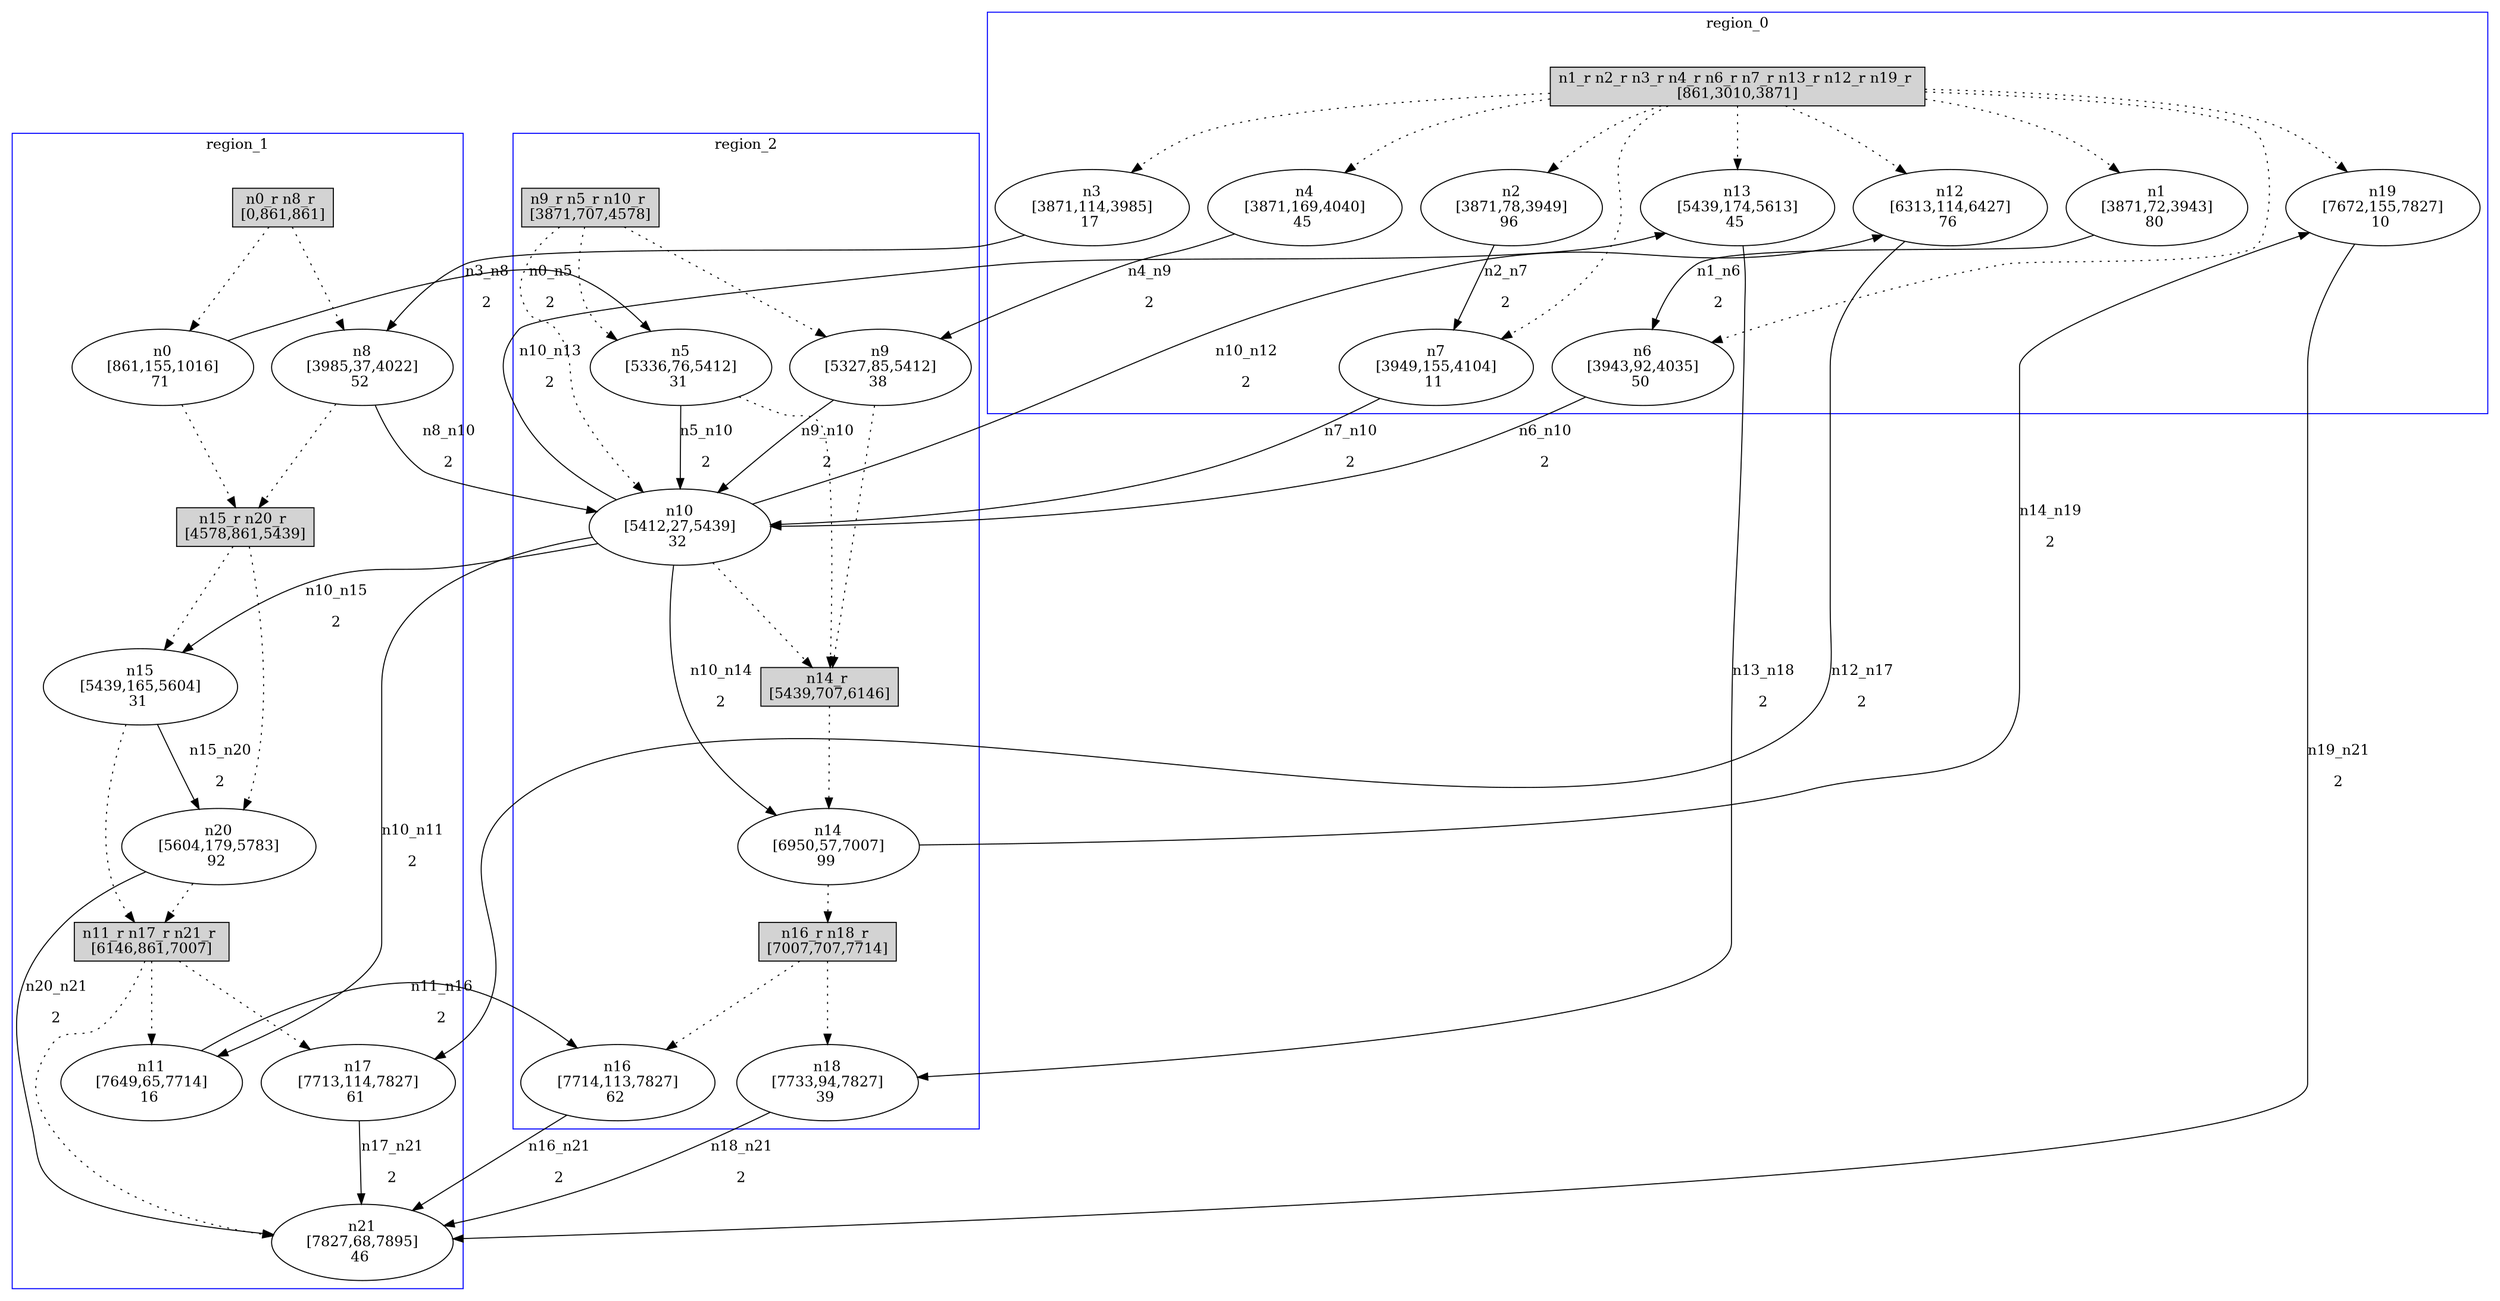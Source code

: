 //3-LSsolveMIPnSolStatus 2.
//4-SL 7895.
//5-LSsolveMIPsolveTime(double) 1.48401.
//6-reconfigurateNum(int) 7.
//7-reconfigurateTime(int) 7714.
digraph test_0 {
	size="28,40";
	subgraph cluster0 {
		stytle=filled;
		color=blue;
		label=region_0;
		reconfNode_0_1 [ shape = box, style = filled, label = "n1_r n2_r n3_r n4_r n6_r n7_r n13_r n12_r n19_r \n[861,3010,3871]" ];
		n1 [ label="n1\n[3871,72,3943]\n80 " ];
		n2 [ label="n2\n[3871,78,3949]\n96 " ];
		n3 [ label="n3\n[3871,114,3985]\n17 " ];
		n4 [ label="n4\n[3871,169,4040]\n45 " ];
		n6 [ label="n6\n[3943,92,4035]\n50 " ];
		n7 [ label="n7\n[3949,155,4104]\n11 " ];
		n13 [ label="n13\n[5439,174,5613]\n45 " ];
		n12 [ label="n12\n[6313,114,6427]\n76 " ];
		n19 [ label="n19\n[7672,155,7827]\n10 " ];
		reconfNode_0_1 -> n1 [ style = dotted ];
		reconfNode_0_1 -> n2 [ style = dotted ];
		reconfNode_0_1 -> n3 [ style = dotted ];
		reconfNode_0_1 -> n4 [ style = dotted ];
		reconfNode_0_1 -> n6 [ style = dotted ];
		reconfNode_0_1 -> n7 [ style = dotted ];
		reconfNode_0_1 -> n13 [ style = dotted ];
		reconfNode_0_1 -> n12 [ style = dotted ];
		reconfNode_0_1 -> n19 [ style = dotted ];
	}
	subgraph cluster1 {
		stytle=filled;
		color=blue;
		label=region_1;
		reconfNode_1_1 [ shape = box, style = filled, label = "n0_r n8_r \n[0,861,861]" ];
		n0 [ label="n0\n[861,155,1016]\n71 " ];
		n8 [ label="n8\n[3985,37,4022]\n52 " ];
		reconfNode_1_1 -> n0 [ style = dotted ];
		reconfNode_1_1 -> n8 [ style = dotted ];
		n0 -> reconfNode_1_2 [ style = dotted ];
		n8 -> reconfNode_1_2 [ style = dotted ];
		reconfNode_1_2 [ shape = box, style = filled, label = "n15_r n20_r \n[4578,861,5439]" ];
		n15 [ label="n15\n[5439,165,5604]\n31 " ];
		n20 [ label="n20\n[5604,179,5783]\n92 " ];
		reconfNode_1_2 -> n15 [ style = dotted ];
		reconfNode_1_2 -> n20 [ style = dotted ];
		n15 -> reconfNode_1_3 [ style = dotted ];
		n20 -> reconfNode_1_3 [ style = dotted ];
		reconfNode_1_3 [ shape = box, style = filled, label = "n11_r n17_r n21_r \n[6146,861,7007]" ];
		n11 [ label="n11\n[7649,65,7714]\n16 " ];
		n17 [ label="n17\n[7713,114,7827]\n61 " ];
		n21 [ label="n21\n[7827,68,7895]\n46 " ];
		reconfNode_1_3 -> n11 [ style = dotted ];
		reconfNode_1_3 -> n17 [ style = dotted ];
		reconfNode_1_3 -> n21 [ style = dotted ];
	}
	subgraph cluster2 {
		stytle=filled;
		color=blue;
		label=region_2;
		reconfNode_2_1 [ shape = box, style = filled, label = "n9_r n5_r n10_r \n[3871,707,4578]" ];
		n9 [ label="n9\n[5327,85,5412]\n38 " ];
		n5 [ label="n5\n[5336,76,5412]\n31 " ];
		n10 [ label="n10\n[5412,27,5439]\n32 " ];
		reconfNode_2_1 -> n9 [ style = dotted ];
		reconfNode_2_1 -> n5 [ style = dotted ];
		reconfNode_2_1 -> n10 [ style = dotted ];
		n9 -> reconfNode_2_2 [ style = dotted ];
		n5 -> reconfNode_2_2 [ style = dotted ];
		n10 -> reconfNode_2_2 [ style = dotted ];
		reconfNode_2_2 [ shape = box, style = filled, label = "n14_r \n[5439,707,6146]" ];
		n14 [ label="n14\n[6950,57,7007]\n99 " ];
		reconfNode_2_2 -> n14 [ style = dotted ];
		n14 -> reconfNode_2_3 [ style = dotted ];
		reconfNode_2_3 [ shape = box, style = filled, label = "n16_r n18_r \n[7007,707,7714]" ];
		n16 [ label="n16\n[7714,113,7827]\n62 " ];
		n18 [ label="n18\n[7733,94,7827]\n39 " ];
		reconfNode_2_3 -> n16 [ style = dotted ];
		reconfNode_2_3 -> n18 [ style = dotted ];
	}
	n0 -> n5 [ label="n0_n5\n2" ];
	n5 -> n10 [ label="n5_n10\n2" ];
	n1 -> n6 [ label="n1_n6\n2" ];
	n6 -> n10 [ label="n6_n10\n2" ];
	n2 -> n7 [ label="n2_n7\n2" ];
	n7 -> n10 [ label="n7_n10\n2" ];
	n3 -> n8 [ label="n3_n8\n2" ];
	n8 -> n10 [ label="n8_n10\n2" ];
	n4 -> n9 [ label="n4_n9\n2" ];
	n9 -> n10 [ label="n9_n10\n2" ];
	n10 -> n11 [ label="n10_n11\n2" ];
	n10 -> n12 [ label="n10_n12\n2" ];
	n10 -> n13 [ label="n10_n13\n2" ];
	n10 -> n14 [ label="n10_n14\n2" ];
	n10 -> n15 [ label="n10_n15\n2" ];
	n11 -> n16 [ label="n11_n16\n2" ];
	n12 -> n17 [ label="n12_n17\n2" ];
	n13 -> n18 [ label="n13_n18\n2" ];
	n14 -> n19 [ label="n14_n19\n2" ];
	n15 -> n20 [ label="n15_n20\n2" ];
	n16 -> n21 [ label="n16_n21\n2" ];
	n17 -> n21 [ label="n17_n21\n2" ];
	n18 -> n21 [ label="n18_n21\n2" ];
	n19 -> n21 [ label="n19_n21\n2" ];
	n20 -> n21 [ label="n20_n21\n2" ];
}
